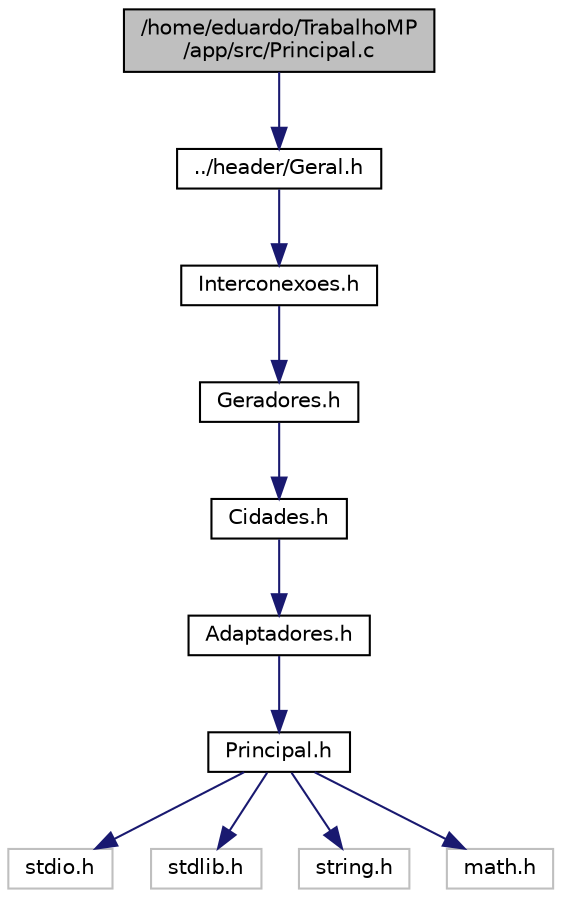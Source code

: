 digraph "/home/eduardo/TrabalhoMP/app/src/Principal.c"
{
  edge [fontname="Helvetica",fontsize="10",labelfontname="Helvetica",labelfontsize="10"];
  node [fontname="Helvetica",fontsize="10",shape=record];
  Node1 [label="/home/eduardo/TrabalhoMP\l/app/src/Principal.c",height=0.2,width=0.4,color="black", fillcolor="grey75", style="filled" fontcolor="black"];
  Node1 -> Node2 [color="midnightblue",fontsize="10",style="solid",fontname="Helvetica"];
  Node2 [label="../header/Geral.h",height=0.2,width=0.4,color="black", fillcolor="white", style="filled",URL="$_geral_8h.html"];
  Node2 -> Node3 [color="midnightblue",fontsize="10",style="solid",fontname="Helvetica"];
  Node3 [label="Interconexoes.h",height=0.2,width=0.4,color="black", fillcolor="white", style="filled",URL="$_interconexoes_8h.html"];
  Node3 -> Node4 [color="midnightblue",fontsize="10",style="solid",fontname="Helvetica"];
  Node4 [label="Geradores.h",height=0.2,width=0.4,color="black", fillcolor="white", style="filled",URL="$_geradores_8h.html"];
  Node4 -> Node5 [color="midnightblue",fontsize="10",style="solid",fontname="Helvetica"];
  Node5 [label="Cidades.h",height=0.2,width=0.4,color="black", fillcolor="white", style="filled",URL="$_cidades_8h.html"];
  Node5 -> Node6 [color="midnightblue",fontsize="10",style="solid",fontname="Helvetica"];
  Node6 [label="Adaptadores.h",height=0.2,width=0.4,color="black", fillcolor="white", style="filled",URL="$_adaptadores_8h.html"];
  Node6 -> Node7 [color="midnightblue",fontsize="10",style="solid",fontname="Helvetica"];
  Node7 [label="Principal.h",height=0.2,width=0.4,color="black", fillcolor="white", style="filled",URL="$_principal_8h.html"];
  Node7 -> Node8 [color="midnightblue",fontsize="10",style="solid",fontname="Helvetica"];
  Node8 [label="stdio.h",height=0.2,width=0.4,color="grey75", fillcolor="white", style="filled"];
  Node7 -> Node9 [color="midnightblue",fontsize="10",style="solid",fontname="Helvetica"];
  Node9 [label="stdlib.h",height=0.2,width=0.4,color="grey75", fillcolor="white", style="filled"];
  Node7 -> Node10 [color="midnightblue",fontsize="10",style="solid",fontname="Helvetica"];
  Node10 [label="string.h",height=0.2,width=0.4,color="grey75", fillcolor="white", style="filled"];
  Node7 -> Node11 [color="midnightblue",fontsize="10",style="solid",fontname="Helvetica"];
  Node11 [label="math.h",height=0.2,width=0.4,color="grey75", fillcolor="white", style="filled"];
}
